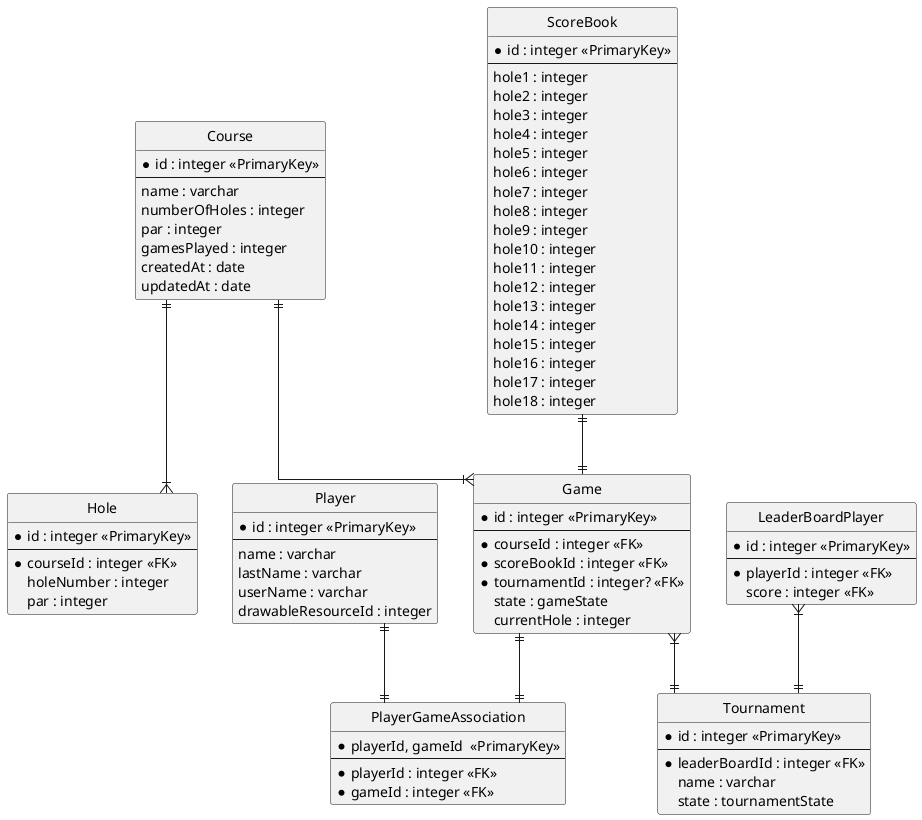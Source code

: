 @startuml

hide circle
skinparam linetype ortho

class Hole {
    * id : integer <<PrimaryKey>>
    ---
    * courseId : integer <<FK>>
    holeNumber : integer
    par : integer
}

class Course {
    * id : integer <<PrimaryKey>>
    ---
    name : varchar
    numberOfHoles : integer
    par : integer
    gamesPlayed : integer
    createdAt : date
    updatedAt : date
}

class Game {
    * id : integer <<PrimaryKey>>
    ---
    * courseId : integer <<FK>>
    * scoreBookId : integer <<FK>>
    * tournamentId : integer? <<FK>>
    state : gameState
    currentHole : integer
}

class Player {
    * id : integer <<PrimaryKey>>
    ---
    name : varchar
    lastName : varchar
    userName : varchar
    drawableResourceId : integer
}

class PlayerGameAssociation {
    * playerId, gameId  <<PrimaryKey>>
    ---
    * playerId : integer <<FK>>
    * gameId : integer <<FK>>
}

class ScoreBook {
    * id : integer <<PrimaryKey>>
    ---
    hole1 : integer
    hole2 : integer
    hole3 : integer
    hole4 : integer
    hole5 : integer
    hole6 : integer
    hole7 : integer
    hole8 : integer
    hole9 : integer
    hole10 : integer
    hole11 : integer
    hole12 : integer
    hole13 : integer
    hole14 : integer
    hole15 : integer
    hole16 : integer
    hole17 : integer
    hole18 : integer
}

class Tournament {
    * id : integer <<PrimaryKey>>
    ---
    * leaderBoardId : integer <<FK>>
    name : varchar
    state : tournamentState
}

class LeaderBoardPlayer {
    * id : integer <<PrimaryKey>>
    ---
    * playerId : integer <<FK>>
    score : integer <<FK>>
}


Course ||--|{ Hole
Course ||--|{ Game
Player ||--|| PlayerGameAssociation
Game ||--|| PlayerGameAssociation
ScoreBook ||--|| Game
Game }|--|| Tournament
LeaderBoardPlayer }|--|| Tournament

@enduml